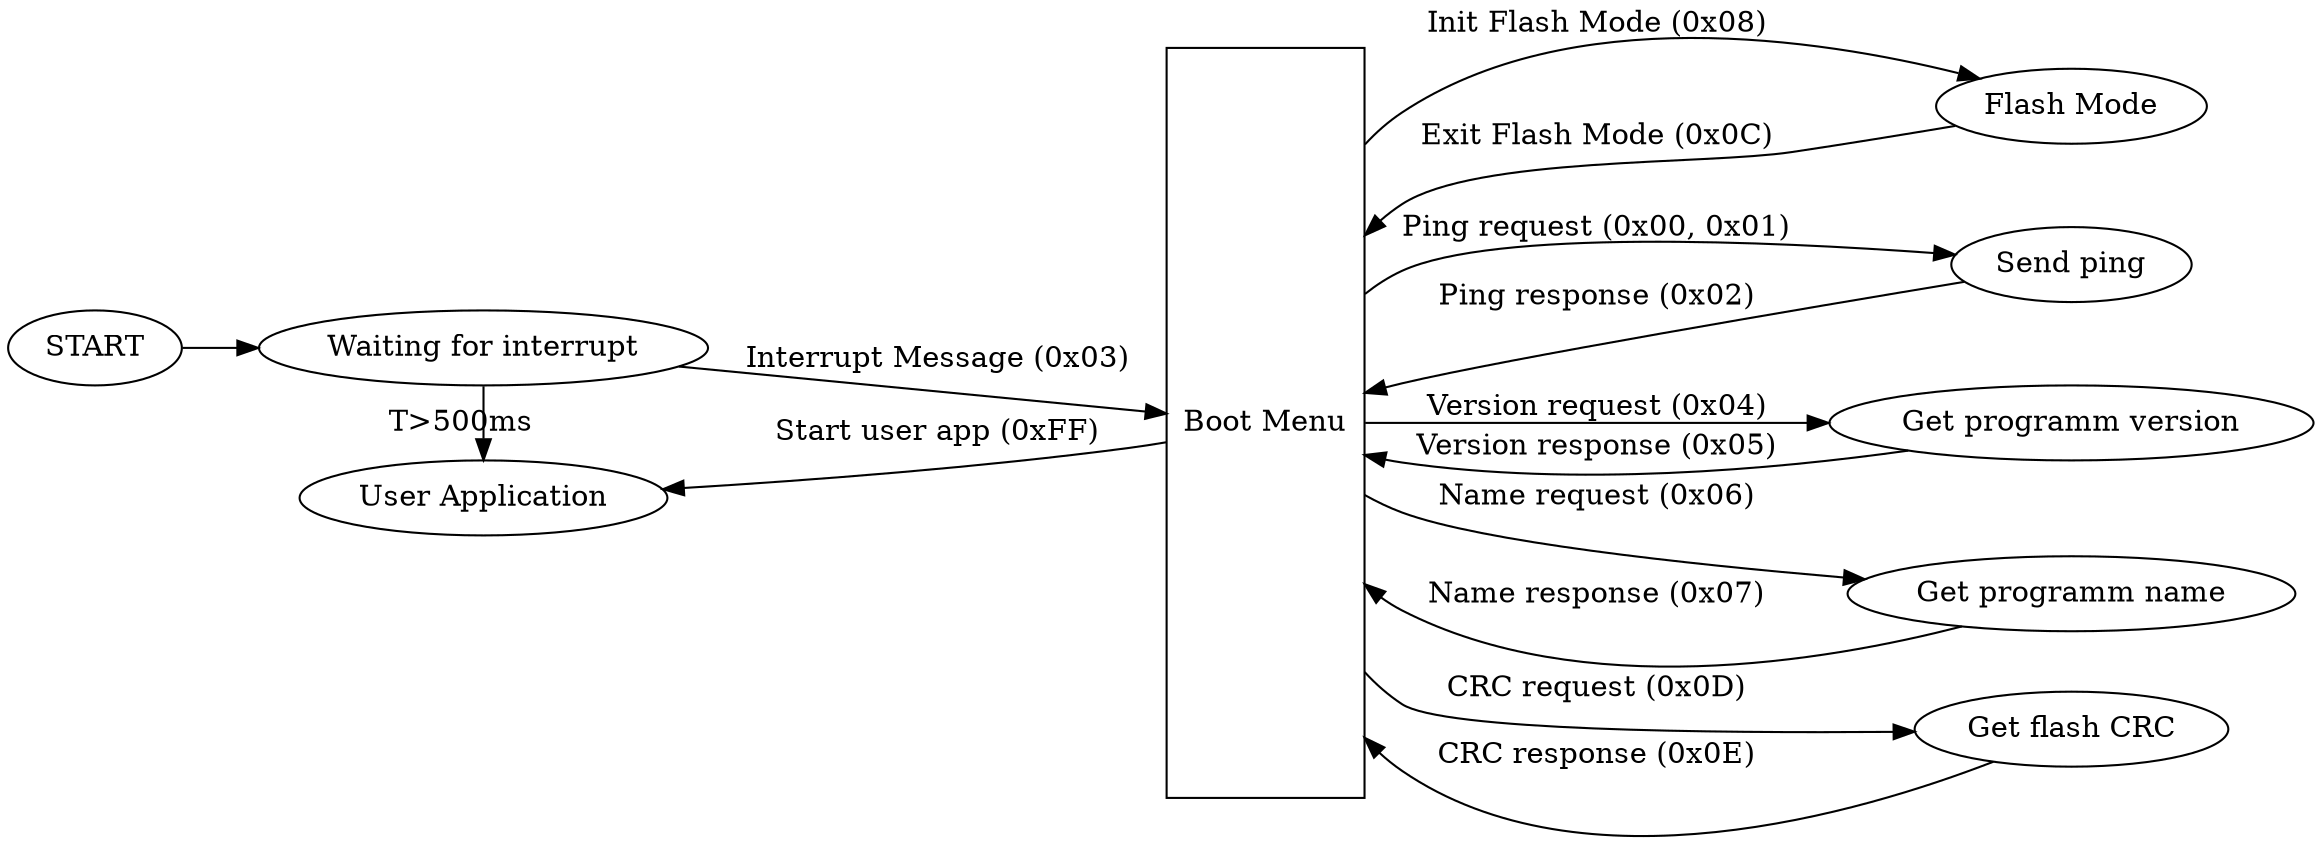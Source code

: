 digraph G
{
  graph [ dpi = 400 ];
  start [label="START"];
  rankdir=LR;
  {rank = same; user_app; wait_interrupt}
  wait_interrupt [label="Waiting for interrupt"];
  user_app [label="User Application"];
  menu [label="Boot Menu"] [shape="box"] [width="1"] [height="5"];
  flash_mode [label="Flash Mode"][group=g1];
  send_ping[label="Send ping"][group=g1];
  get_version[label="Get programm version"][group=g1];
  get_name[label="Get programm name"][group=g1];
  get_crc[label="Get flash CRC"][group=g1];

  start -> wait_interrupt
  wait_interrupt -> menu [label="Interrupt Message (0x03)"];
  wait_interrupt -> user_app[label="T>500ms"];
  menu -> flash_mode [label="Init Flash Mode (0x08)"];
  flash_mode -> menu [label="Exit Flash Mode (0x0C)"];
  menu -> send_ping [label="Ping request (0x00, 0x01)"];
  send_ping -> menu [label="Ping response (0x02)"];
  menu -> get_version[label="Version request (0x04)"];
  get_version -> menu[label="Version response (0x05)"];
  menu -> get_name[label="Name request (0x06)"];
  get_name -> menu[label="Name response (0x07)"];
  menu -> get_crc[label="CRC request (0x0D)"];
  get_crc -> menu [label="CRC response (0x0E)"];
  menu -> user_app[label="Start user app (0xFF)"]
}

